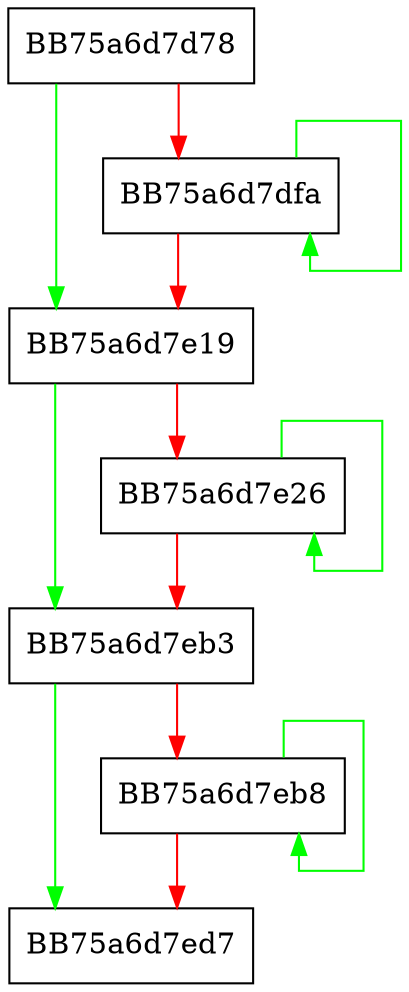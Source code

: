 digraph GetSigSeq {
  node [shape="box"];
  graph [splines=ortho];
  BB75a6d7d78 -> BB75a6d7e19 [color="green"];
  BB75a6d7d78 -> BB75a6d7dfa [color="red"];
  BB75a6d7dfa -> BB75a6d7dfa [color="green"];
  BB75a6d7dfa -> BB75a6d7e19 [color="red"];
  BB75a6d7e19 -> BB75a6d7eb3 [color="green"];
  BB75a6d7e19 -> BB75a6d7e26 [color="red"];
  BB75a6d7e26 -> BB75a6d7e26 [color="green"];
  BB75a6d7e26 -> BB75a6d7eb3 [color="red"];
  BB75a6d7eb3 -> BB75a6d7ed7 [color="green"];
  BB75a6d7eb3 -> BB75a6d7eb8 [color="red"];
  BB75a6d7eb8 -> BB75a6d7eb8 [color="green"];
  BB75a6d7eb8 -> BB75a6d7ed7 [color="red"];
}